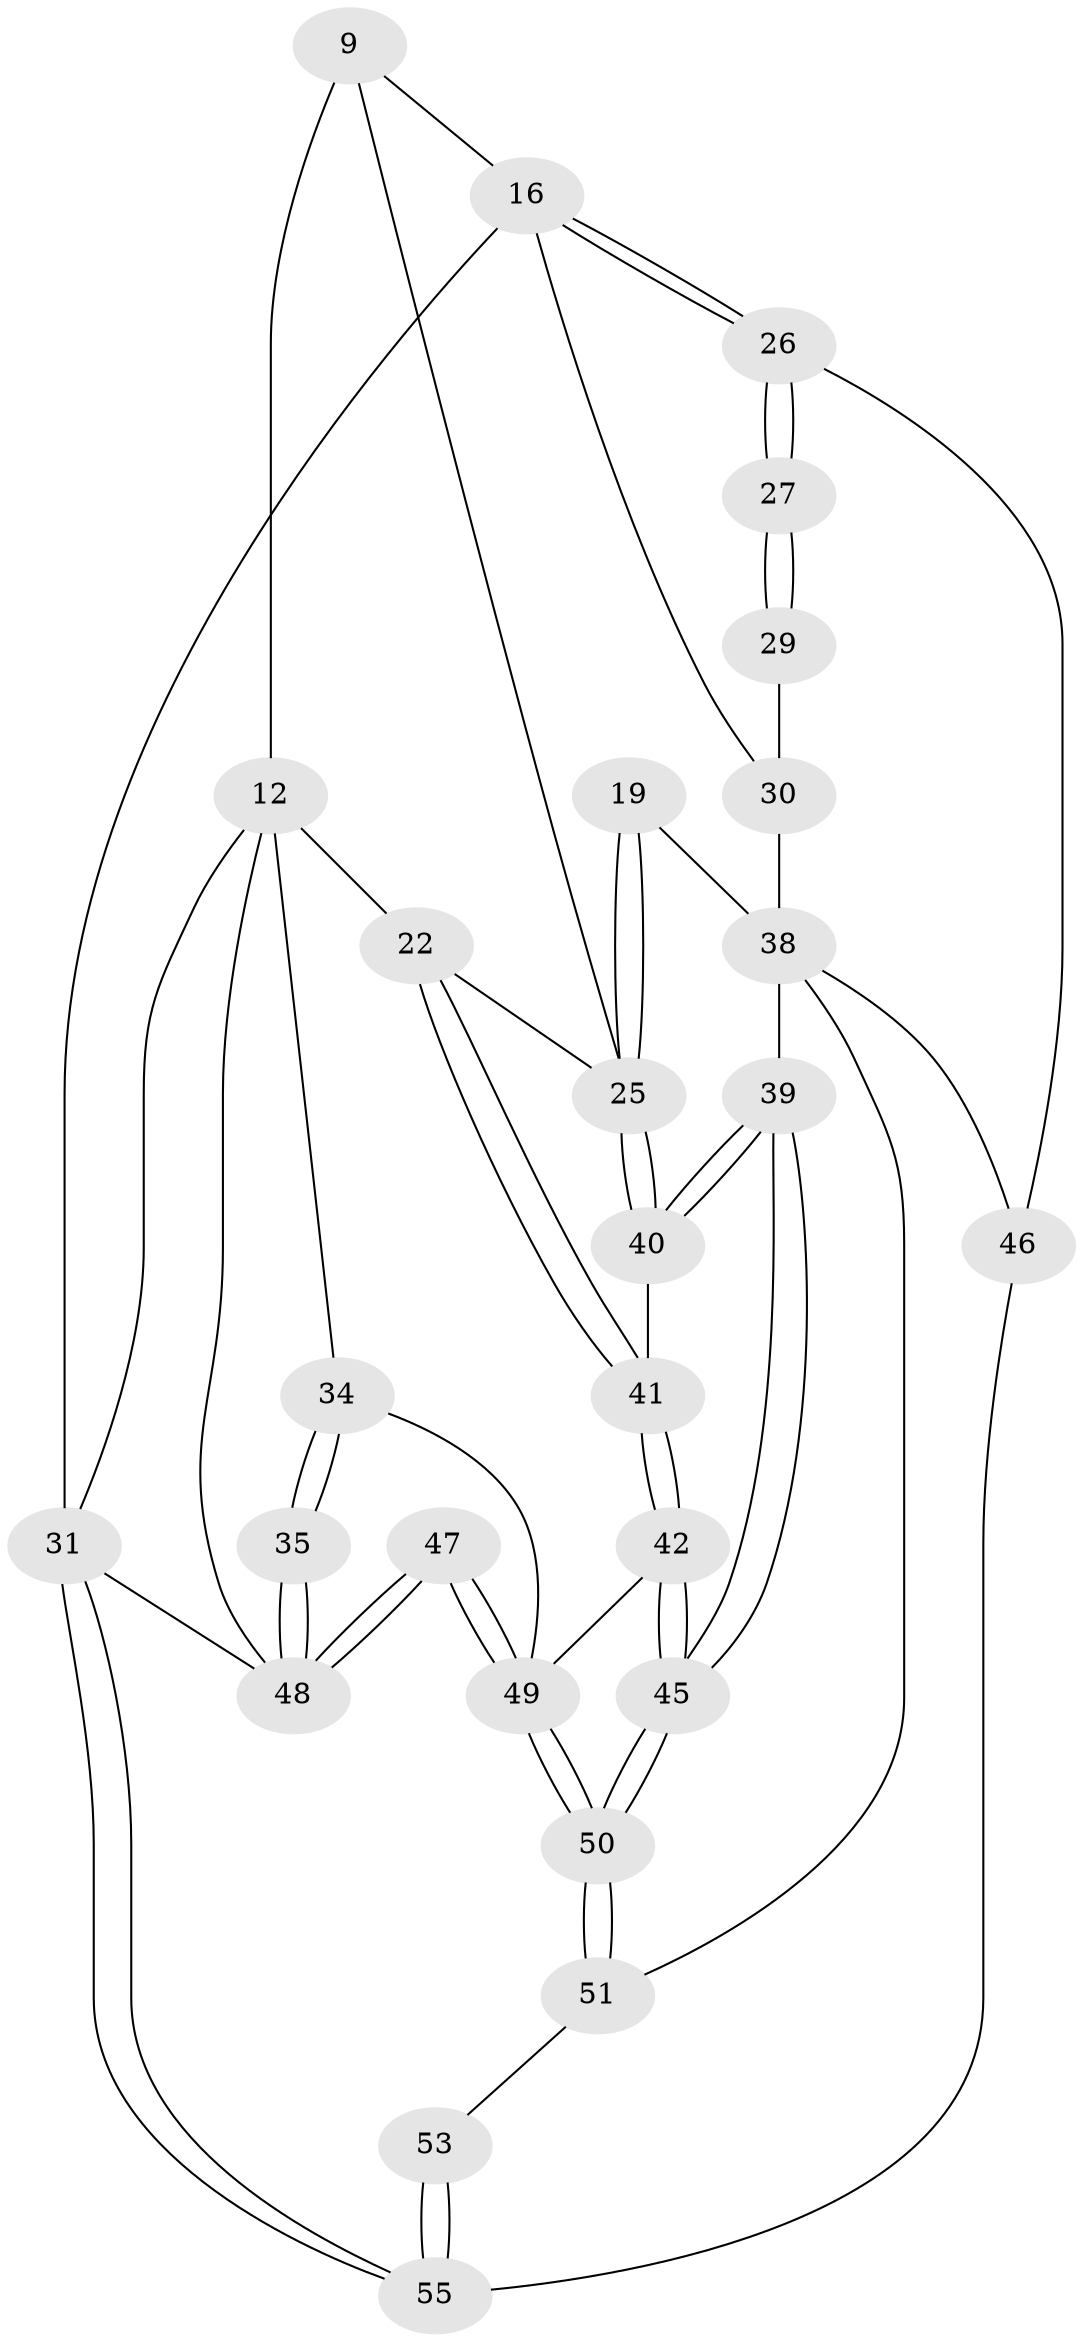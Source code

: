 // original degree distribution, {3: 0.03636363636363636, 4: 0.2909090909090909, 5: 0.43636363636363634, 6: 0.23636363636363636}
// Generated by graph-tools (version 1.1) at 2025/01/03/09/25 05:01:39]
// undirected, 27 vertices, 61 edges
graph export_dot {
graph [start="1"]
  node [color=gray90,style=filled];
  9 [pos="+0.43611498847370095+0.04924416771605165",super="+8+5"];
  12 [pos="+0.12102147896284404+0.12718642993613752",super="+11+6+10"];
  16 [pos="+1+0",super="+15+14"];
  19 [pos="+0.6496960748184926+0.3744294817809119"];
  22 [pos="+0.31074368206729436+0.34861195217768937"];
  25 [pos="+0.47696533981322464+0.4222357047728168",super="+21+20"];
  26 [pos="+1+0.4929814392066148"];
  27 [pos="+1+0.4622656457918827"];
  29 [pos="+0.8361253815085102+0.5107721802577757",super="+28"];
  30 [pos="+0.8061678742083529+0.5245554130340081",super="+24"];
  31 [pos="+1+1",super="+3+4"];
  34 [pos="+0.11202775029770705+0.4278363841708464"];
  35 [pos="+0+0.44848343279295594"];
  38 [pos="+0.6124198002808714+0.6271216288569162",super="+37+18"];
  39 [pos="+0.5393541964358286+0.6233196355454698"];
  40 [pos="+0.44650729939217926+0.4385235883997117"];
  41 [pos="+0.41987257821867396+0.4299428621118694"];
  42 [pos="+0.32420566899834313+0.6173489578062122"];
  45 [pos="+0.45711110418588463+0.6943483398067481"];
  46 [pos="+0.851588284123251+0.6929305054373003",super="+33"];
  47 [pos="+0+1"];
  48 [pos="+0+1",super="+13"];
  49 [pos="+0.2550145539300501+1",super="+43+44"];
  50 [pos="+0.3654923609573821+1"];
  51 [pos="+0.6259233370510553+1"];
  53 [pos="+0.6841223844105184+1"];
  55 [pos="+0.8517163200501225+1",super="+54+32+52"];
  9 -- 25;
  9 -- 12 [weight=2];
  9 -- 16 [weight=2];
  12 -- 48;
  12 -- 34;
  12 -- 31;
  12 -- 22;
  16 -- 26;
  16 -- 26;
  16 -- 31 [weight=2];
  16 -- 30 [weight=2];
  19 -- 25 [weight=2];
  19 -- 25;
  19 -- 38;
  22 -- 41;
  22 -- 41;
  22 -- 25;
  25 -- 40;
  25 -- 40;
  26 -- 27;
  26 -- 27;
  26 -- 46;
  27 -- 29 [weight=2];
  27 -- 29;
  29 -- 30 [weight=2];
  30 -- 38 [weight=2];
  31 -- 55 [weight=2];
  31 -- 55;
  31 -- 48 [weight=2];
  34 -- 35;
  34 -- 35;
  34 -- 49;
  35 -- 48 [weight=2];
  35 -- 48;
  38 -- 39;
  38 -- 46;
  38 -- 51;
  39 -- 40;
  39 -- 40;
  39 -- 45;
  39 -- 45;
  40 -- 41;
  41 -- 42;
  41 -- 42;
  42 -- 45;
  42 -- 45;
  42 -- 49;
  45 -- 50;
  45 -- 50;
  46 -- 55 [weight=2];
  47 -- 48;
  47 -- 48;
  47 -- 49 [weight=2];
  47 -- 49;
  49 -- 50;
  49 -- 50;
  50 -- 51;
  50 -- 51;
  51 -- 53;
  53 -- 55 [weight=2];
  53 -- 55;
}
